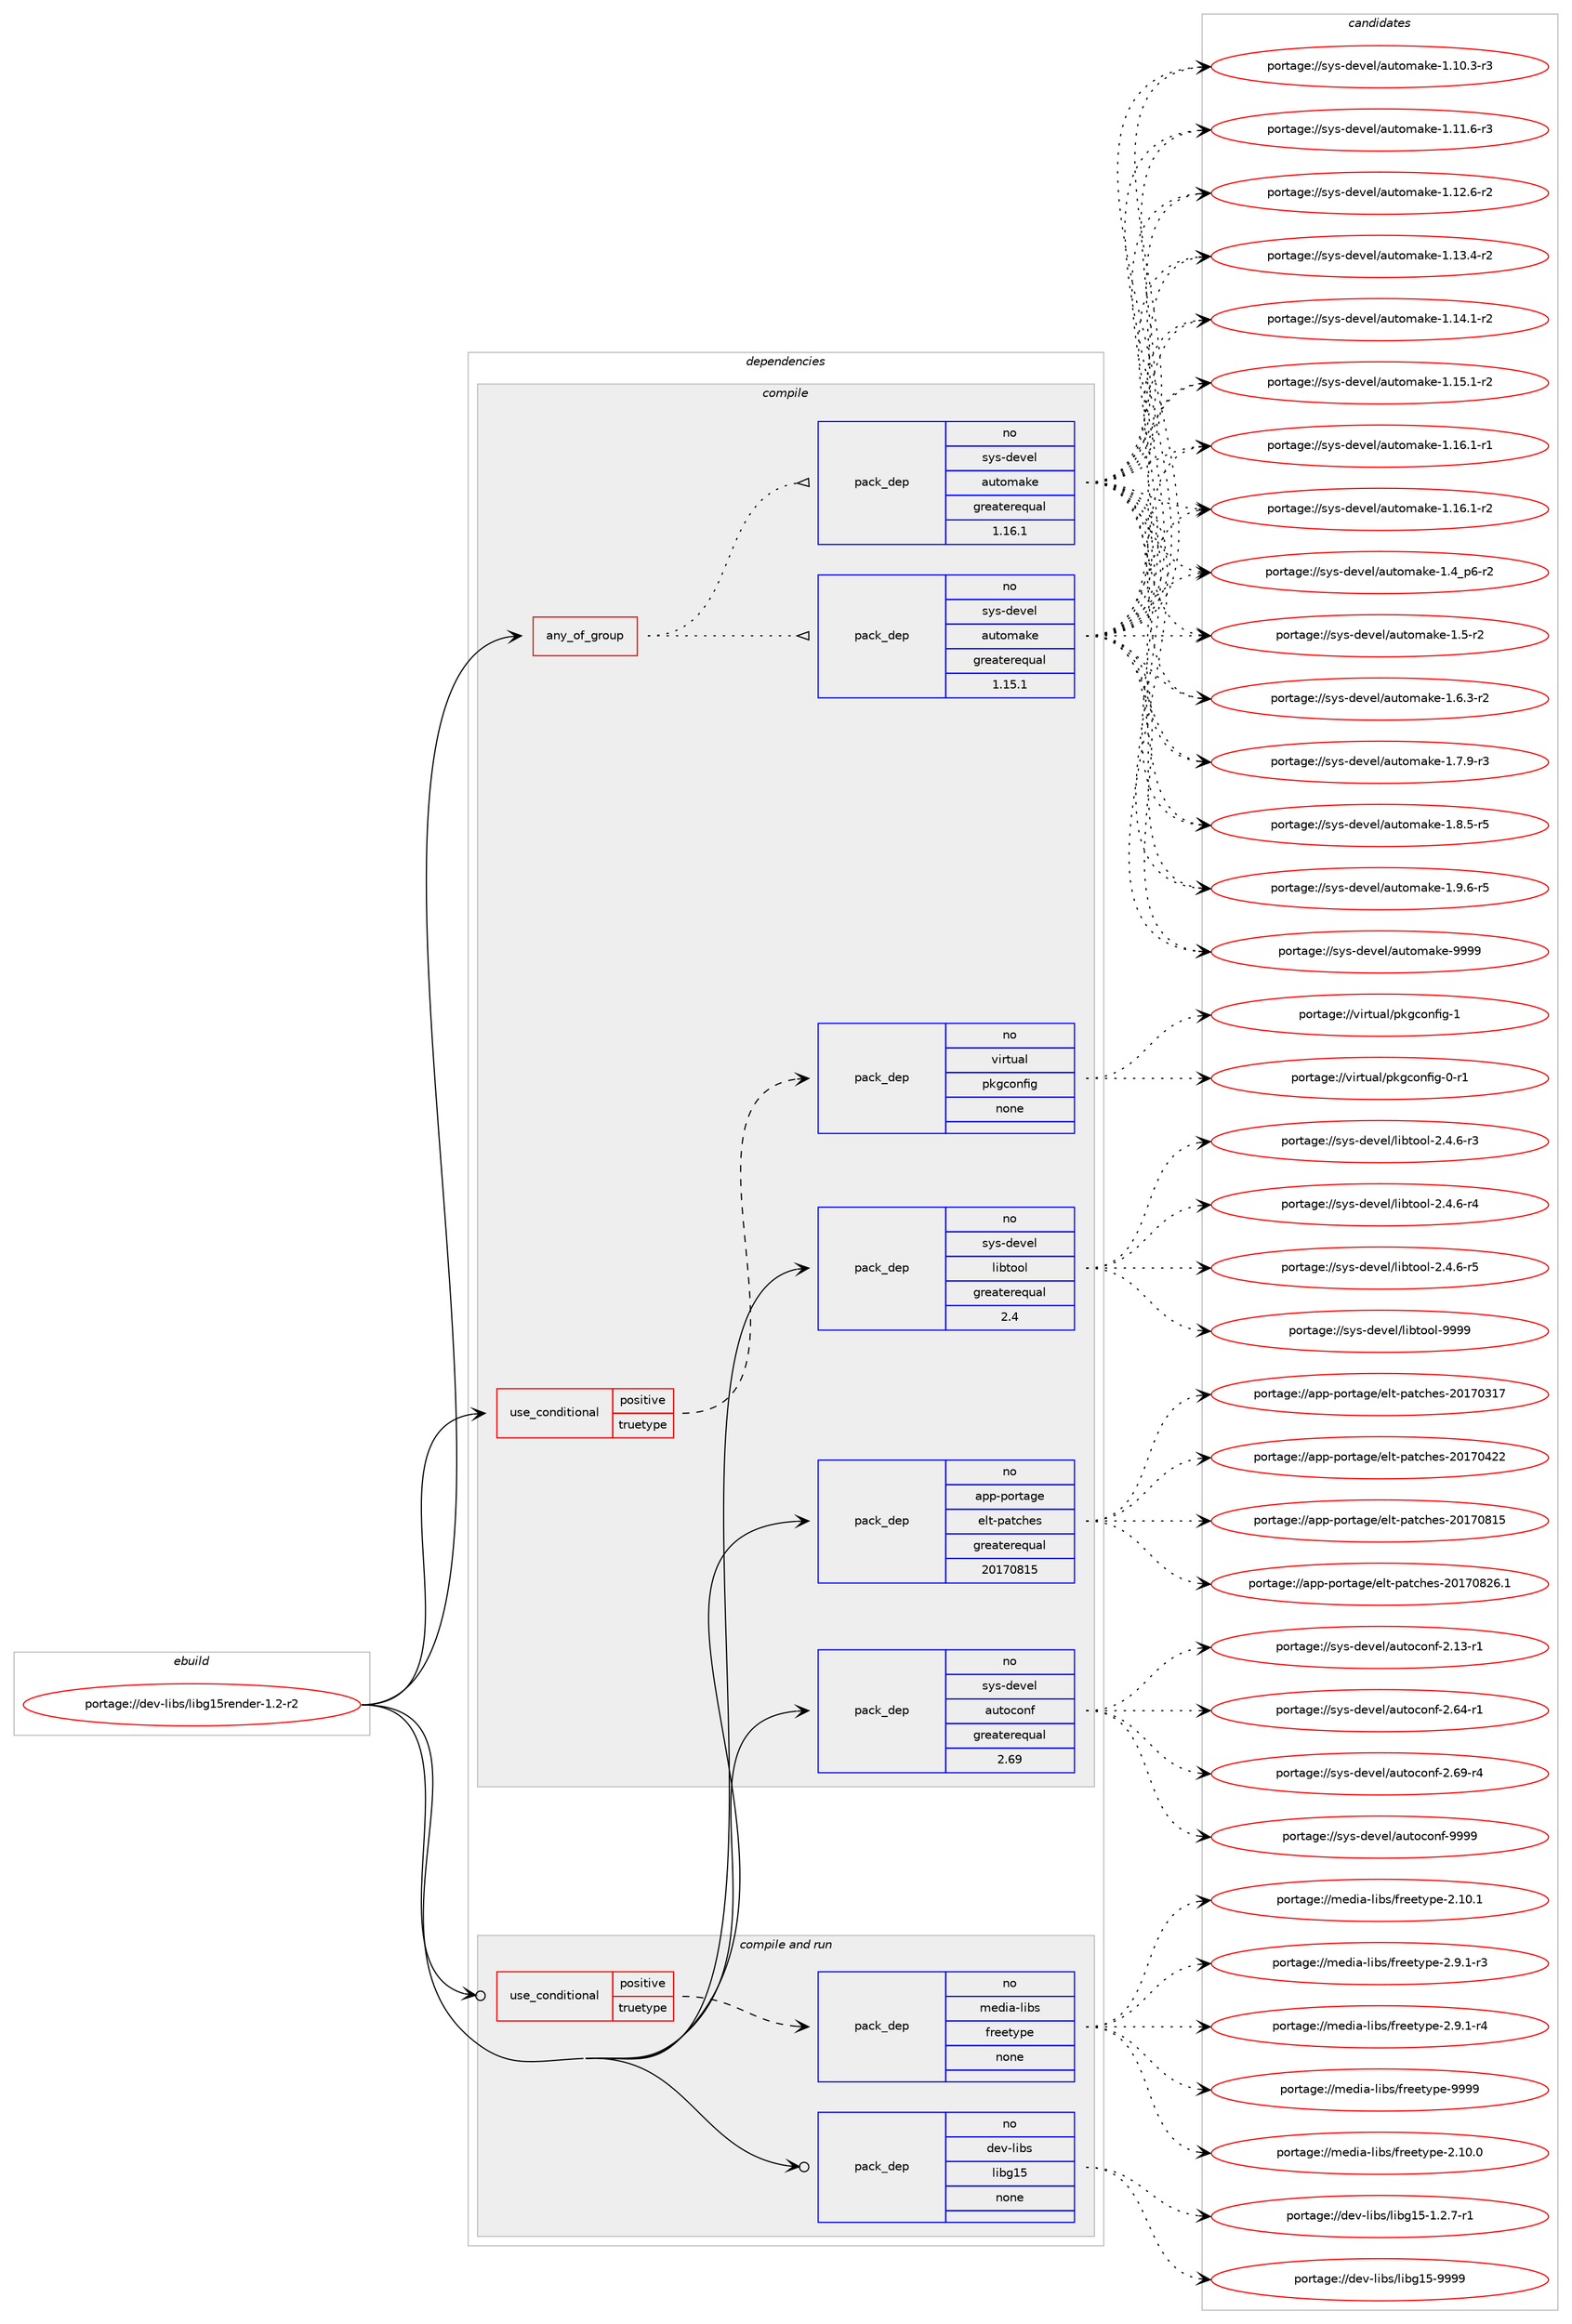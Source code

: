 digraph prolog {

# *************
# Graph options
# *************

newrank=true;
concentrate=true;
compound=true;
graph [rankdir=LR,fontname=Helvetica,fontsize=10,ranksep=1.5];#, ranksep=2.5, nodesep=0.2];
edge  [arrowhead=vee];
node  [fontname=Helvetica,fontsize=10];

# **********
# The ebuild
# **********

subgraph cluster_leftcol {
color=gray;
rank=same;
label=<<i>ebuild</i>>;
id [label="portage://dev-libs/libg15render-1.2-r2", color=red, width=4, href="../dev-libs/libg15render-1.2-r2.svg"];
}

# ****************
# The dependencies
# ****************

subgraph cluster_midcol {
color=gray;
label=<<i>dependencies</i>>;
subgraph cluster_compile {
fillcolor="#eeeeee";
style=filled;
label=<<i>compile</i>>;
subgraph any2939 {
dependency100489 [label=<<TABLE BORDER="0" CELLBORDER="1" CELLSPACING="0" CELLPADDING="4"><TR><TD CELLPADDING="10">any_of_group</TD></TR></TABLE>>, shape=none, color=red];subgraph pack76508 {
dependency100490 [label=<<TABLE BORDER="0" CELLBORDER="1" CELLSPACING="0" CELLPADDING="4" WIDTH="220"><TR><TD ROWSPAN="6" CELLPADDING="30">pack_dep</TD></TR><TR><TD WIDTH="110">no</TD></TR><TR><TD>sys-devel</TD></TR><TR><TD>automake</TD></TR><TR><TD>greaterequal</TD></TR><TR><TD>1.16.1</TD></TR></TABLE>>, shape=none, color=blue];
}
dependency100489:e -> dependency100490:w [weight=20,style="dotted",arrowhead="oinv"];
subgraph pack76509 {
dependency100491 [label=<<TABLE BORDER="0" CELLBORDER="1" CELLSPACING="0" CELLPADDING="4" WIDTH="220"><TR><TD ROWSPAN="6" CELLPADDING="30">pack_dep</TD></TR><TR><TD WIDTH="110">no</TD></TR><TR><TD>sys-devel</TD></TR><TR><TD>automake</TD></TR><TR><TD>greaterequal</TD></TR><TR><TD>1.15.1</TD></TR></TABLE>>, shape=none, color=blue];
}
dependency100489:e -> dependency100491:w [weight=20,style="dotted",arrowhead="oinv"];
}
id:e -> dependency100489:w [weight=20,style="solid",arrowhead="vee"];
subgraph cond20985 {
dependency100492 [label=<<TABLE BORDER="0" CELLBORDER="1" CELLSPACING="0" CELLPADDING="4"><TR><TD ROWSPAN="3" CELLPADDING="10">use_conditional</TD></TR><TR><TD>positive</TD></TR><TR><TD>truetype</TD></TR></TABLE>>, shape=none, color=red];
subgraph pack76510 {
dependency100493 [label=<<TABLE BORDER="0" CELLBORDER="1" CELLSPACING="0" CELLPADDING="4" WIDTH="220"><TR><TD ROWSPAN="6" CELLPADDING="30">pack_dep</TD></TR><TR><TD WIDTH="110">no</TD></TR><TR><TD>virtual</TD></TR><TR><TD>pkgconfig</TD></TR><TR><TD>none</TD></TR><TR><TD></TD></TR></TABLE>>, shape=none, color=blue];
}
dependency100492:e -> dependency100493:w [weight=20,style="dashed",arrowhead="vee"];
}
id:e -> dependency100492:w [weight=20,style="solid",arrowhead="vee"];
subgraph pack76511 {
dependency100494 [label=<<TABLE BORDER="0" CELLBORDER="1" CELLSPACING="0" CELLPADDING="4" WIDTH="220"><TR><TD ROWSPAN="6" CELLPADDING="30">pack_dep</TD></TR><TR><TD WIDTH="110">no</TD></TR><TR><TD>app-portage</TD></TR><TR><TD>elt-patches</TD></TR><TR><TD>greaterequal</TD></TR><TR><TD>20170815</TD></TR></TABLE>>, shape=none, color=blue];
}
id:e -> dependency100494:w [weight=20,style="solid",arrowhead="vee"];
subgraph pack76512 {
dependency100495 [label=<<TABLE BORDER="0" CELLBORDER="1" CELLSPACING="0" CELLPADDING="4" WIDTH="220"><TR><TD ROWSPAN="6" CELLPADDING="30">pack_dep</TD></TR><TR><TD WIDTH="110">no</TD></TR><TR><TD>sys-devel</TD></TR><TR><TD>autoconf</TD></TR><TR><TD>greaterequal</TD></TR><TR><TD>2.69</TD></TR></TABLE>>, shape=none, color=blue];
}
id:e -> dependency100495:w [weight=20,style="solid",arrowhead="vee"];
subgraph pack76513 {
dependency100496 [label=<<TABLE BORDER="0" CELLBORDER="1" CELLSPACING="0" CELLPADDING="4" WIDTH="220"><TR><TD ROWSPAN="6" CELLPADDING="30">pack_dep</TD></TR><TR><TD WIDTH="110">no</TD></TR><TR><TD>sys-devel</TD></TR><TR><TD>libtool</TD></TR><TR><TD>greaterequal</TD></TR><TR><TD>2.4</TD></TR></TABLE>>, shape=none, color=blue];
}
id:e -> dependency100496:w [weight=20,style="solid",arrowhead="vee"];
}
subgraph cluster_compileandrun {
fillcolor="#eeeeee";
style=filled;
label=<<i>compile and run</i>>;
subgraph cond20986 {
dependency100497 [label=<<TABLE BORDER="0" CELLBORDER="1" CELLSPACING="0" CELLPADDING="4"><TR><TD ROWSPAN="3" CELLPADDING="10">use_conditional</TD></TR><TR><TD>positive</TD></TR><TR><TD>truetype</TD></TR></TABLE>>, shape=none, color=red];
subgraph pack76514 {
dependency100498 [label=<<TABLE BORDER="0" CELLBORDER="1" CELLSPACING="0" CELLPADDING="4" WIDTH="220"><TR><TD ROWSPAN="6" CELLPADDING="30">pack_dep</TD></TR><TR><TD WIDTH="110">no</TD></TR><TR><TD>media-libs</TD></TR><TR><TD>freetype</TD></TR><TR><TD>none</TD></TR><TR><TD></TD></TR></TABLE>>, shape=none, color=blue];
}
dependency100497:e -> dependency100498:w [weight=20,style="dashed",arrowhead="vee"];
}
id:e -> dependency100497:w [weight=20,style="solid",arrowhead="odotvee"];
subgraph pack76515 {
dependency100499 [label=<<TABLE BORDER="0" CELLBORDER="1" CELLSPACING="0" CELLPADDING="4" WIDTH="220"><TR><TD ROWSPAN="6" CELLPADDING="30">pack_dep</TD></TR><TR><TD WIDTH="110">no</TD></TR><TR><TD>dev-libs</TD></TR><TR><TD>libg15</TD></TR><TR><TD>none</TD></TR><TR><TD></TD></TR></TABLE>>, shape=none, color=blue];
}
id:e -> dependency100499:w [weight=20,style="solid",arrowhead="odotvee"];
}
subgraph cluster_run {
fillcolor="#eeeeee";
style=filled;
label=<<i>run</i>>;
}
}

# **************
# The candidates
# **************

subgraph cluster_choices {
rank=same;
color=gray;
label=<<i>candidates</i>>;

subgraph choice76508 {
color=black;
nodesep=1;
choiceportage11512111545100101118101108479711711611110997107101454946494846514511451 [label="portage://sys-devel/automake-1.10.3-r3", color=red, width=4,href="../sys-devel/automake-1.10.3-r3.svg"];
choiceportage11512111545100101118101108479711711611110997107101454946494946544511451 [label="portage://sys-devel/automake-1.11.6-r3", color=red, width=4,href="../sys-devel/automake-1.11.6-r3.svg"];
choiceportage11512111545100101118101108479711711611110997107101454946495046544511450 [label="portage://sys-devel/automake-1.12.6-r2", color=red, width=4,href="../sys-devel/automake-1.12.6-r2.svg"];
choiceportage11512111545100101118101108479711711611110997107101454946495146524511450 [label="portage://sys-devel/automake-1.13.4-r2", color=red, width=4,href="../sys-devel/automake-1.13.4-r2.svg"];
choiceportage11512111545100101118101108479711711611110997107101454946495246494511450 [label="portage://sys-devel/automake-1.14.1-r2", color=red, width=4,href="../sys-devel/automake-1.14.1-r2.svg"];
choiceportage11512111545100101118101108479711711611110997107101454946495346494511450 [label="portage://sys-devel/automake-1.15.1-r2", color=red, width=4,href="../sys-devel/automake-1.15.1-r2.svg"];
choiceportage11512111545100101118101108479711711611110997107101454946495446494511449 [label="portage://sys-devel/automake-1.16.1-r1", color=red, width=4,href="../sys-devel/automake-1.16.1-r1.svg"];
choiceportage11512111545100101118101108479711711611110997107101454946495446494511450 [label="portage://sys-devel/automake-1.16.1-r2", color=red, width=4,href="../sys-devel/automake-1.16.1-r2.svg"];
choiceportage115121115451001011181011084797117116111109971071014549465295112544511450 [label="portage://sys-devel/automake-1.4_p6-r2", color=red, width=4,href="../sys-devel/automake-1.4_p6-r2.svg"];
choiceportage11512111545100101118101108479711711611110997107101454946534511450 [label="portage://sys-devel/automake-1.5-r2", color=red, width=4,href="../sys-devel/automake-1.5-r2.svg"];
choiceportage115121115451001011181011084797117116111109971071014549465446514511450 [label="portage://sys-devel/automake-1.6.3-r2", color=red, width=4,href="../sys-devel/automake-1.6.3-r2.svg"];
choiceportage115121115451001011181011084797117116111109971071014549465546574511451 [label="portage://sys-devel/automake-1.7.9-r3", color=red, width=4,href="../sys-devel/automake-1.7.9-r3.svg"];
choiceportage115121115451001011181011084797117116111109971071014549465646534511453 [label="portage://sys-devel/automake-1.8.5-r5", color=red, width=4,href="../sys-devel/automake-1.8.5-r5.svg"];
choiceportage115121115451001011181011084797117116111109971071014549465746544511453 [label="portage://sys-devel/automake-1.9.6-r5", color=red, width=4,href="../sys-devel/automake-1.9.6-r5.svg"];
choiceportage115121115451001011181011084797117116111109971071014557575757 [label="portage://sys-devel/automake-9999", color=red, width=4,href="../sys-devel/automake-9999.svg"];
dependency100490:e -> choiceportage11512111545100101118101108479711711611110997107101454946494846514511451:w [style=dotted,weight="100"];
dependency100490:e -> choiceportage11512111545100101118101108479711711611110997107101454946494946544511451:w [style=dotted,weight="100"];
dependency100490:e -> choiceportage11512111545100101118101108479711711611110997107101454946495046544511450:w [style=dotted,weight="100"];
dependency100490:e -> choiceportage11512111545100101118101108479711711611110997107101454946495146524511450:w [style=dotted,weight="100"];
dependency100490:e -> choiceportage11512111545100101118101108479711711611110997107101454946495246494511450:w [style=dotted,weight="100"];
dependency100490:e -> choiceportage11512111545100101118101108479711711611110997107101454946495346494511450:w [style=dotted,weight="100"];
dependency100490:e -> choiceportage11512111545100101118101108479711711611110997107101454946495446494511449:w [style=dotted,weight="100"];
dependency100490:e -> choiceportage11512111545100101118101108479711711611110997107101454946495446494511450:w [style=dotted,weight="100"];
dependency100490:e -> choiceportage115121115451001011181011084797117116111109971071014549465295112544511450:w [style=dotted,weight="100"];
dependency100490:e -> choiceportage11512111545100101118101108479711711611110997107101454946534511450:w [style=dotted,weight="100"];
dependency100490:e -> choiceportage115121115451001011181011084797117116111109971071014549465446514511450:w [style=dotted,weight="100"];
dependency100490:e -> choiceportage115121115451001011181011084797117116111109971071014549465546574511451:w [style=dotted,weight="100"];
dependency100490:e -> choiceportage115121115451001011181011084797117116111109971071014549465646534511453:w [style=dotted,weight="100"];
dependency100490:e -> choiceportage115121115451001011181011084797117116111109971071014549465746544511453:w [style=dotted,weight="100"];
dependency100490:e -> choiceportage115121115451001011181011084797117116111109971071014557575757:w [style=dotted,weight="100"];
}
subgraph choice76509 {
color=black;
nodesep=1;
choiceportage11512111545100101118101108479711711611110997107101454946494846514511451 [label="portage://sys-devel/automake-1.10.3-r3", color=red, width=4,href="../sys-devel/automake-1.10.3-r3.svg"];
choiceportage11512111545100101118101108479711711611110997107101454946494946544511451 [label="portage://sys-devel/automake-1.11.6-r3", color=red, width=4,href="../sys-devel/automake-1.11.6-r3.svg"];
choiceportage11512111545100101118101108479711711611110997107101454946495046544511450 [label="portage://sys-devel/automake-1.12.6-r2", color=red, width=4,href="../sys-devel/automake-1.12.6-r2.svg"];
choiceportage11512111545100101118101108479711711611110997107101454946495146524511450 [label="portage://sys-devel/automake-1.13.4-r2", color=red, width=4,href="../sys-devel/automake-1.13.4-r2.svg"];
choiceportage11512111545100101118101108479711711611110997107101454946495246494511450 [label="portage://sys-devel/automake-1.14.1-r2", color=red, width=4,href="../sys-devel/automake-1.14.1-r2.svg"];
choiceportage11512111545100101118101108479711711611110997107101454946495346494511450 [label="portage://sys-devel/automake-1.15.1-r2", color=red, width=4,href="../sys-devel/automake-1.15.1-r2.svg"];
choiceportage11512111545100101118101108479711711611110997107101454946495446494511449 [label="portage://sys-devel/automake-1.16.1-r1", color=red, width=4,href="../sys-devel/automake-1.16.1-r1.svg"];
choiceportage11512111545100101118101108479711711611110997107101454946495446494511450 [label="portage://sys-devel/automake-1.16.1-r2", color=red, width=4,href="../sys-devel/automake-1.16.1-r2.svg"];
choiceportage115121115451001011181011084797117116111109971071014549465295112544511450 [label="portage://sys-devel/automake-1.4_p6-r2", color=red, width=4,href="../sys-devel/automake-1.4_p6-r2.svg"];
choiceportage11512111545100101118101108479711711611110997107101454946534511450 [label="portage://sys-devel/automake-1.5-r2", color=red, width=4,href="../sys-devel/automake-1.5-r2.svg"];
choiceportage115121115451001011181011084797117116111109971071014549465446514511450 [label="portage://sys-devel/automake-1.6.3-r2", color=red, width=4,href="../sys-devel/automake-1.6.3-r2.svg"];
choiceportage115121115451001011181011084797117116111109971071014549465546574511451 [label="portage://sys-devel/automake-1.7.9-r3", color=red, width=4,href="../sys-devel/automake-1.7.9-r3.svg"];
choiceportage115121115451001011181011084797117116111109971071014549465646534511453 [label="portage://sys-devel/automake-1.8.5-r5", color=red, width=4,href="../sys-devel/automake-1.8.5-r5.svg"];
choiceportage115121115451001011181011084797117116111109971071014549465746544511453 [label="portage://sys-devel/automake-1.9.6-r5", color=red, width=4,href="../sys-devel/automake-1.9.6-r5.svg"];
choiceportage115121115451001011181011084797117116111109971071014557575757 [label="portage://sys-devel/automake-9999", color=red, width=4,href="../sys-devel/automake-9999.svg"];
dependency100491:e -> choiceportage11512111545100101118101108479711711611110997107101454946494846514511451:w [style=dotted,weight="100"];
dependency100491:e -> choiceportage11512111545100101118101108479711711611110997107101454946494946544511451:w [style=dotted,weight="100"];
dependency100491:e -> choiceportage11512111545100101118101108479711711611110997107101454946495046544511450:w [style=dotted,weight="100"];
dependency100491:e -> choiceportage11512111545100101118101108479711711611110997107101454946495146524511450:w [style=dotted,weight="100"];
dependency100491:e -> choiceportage11512111545100101118101108479711711611110997107101454946495246494511450:w [style=dotted,weight="100"];
dependency100491:e -> choiceportage11512111545100101118101108479711711611110997107101454946495346494511450:w [style=dotted,weight="100"];
dependency100491:e -> choiceportage11512111545100101118101108479711711611110997107101454946495446494511449:w [style=dotted,weight="100"];
dependency100491:e -> choiceportage11512111545100101118101108479711711611110997107101454946495446494511450:w [style=dotted,weight="100"];
dependency100491:e -> choiceportage115121115451001011181011084797117116111109971071014549465295112544511450:w [style=dotted,weight="100"];
dependency100491:e -> choiceportage11512111545100101118101108479711711611110997107101454946534511450:w [style=dotted,weight="100"];
dependency100491:e -> choiceportage115121115451001011181011084797117116111109971071014549465446514511450:w [style=dotted,weight="100"];
dependency100491:e -> choiceportage115121115451001011181011084797117116111109971071014549465546574511451:w [style=dotted,weight="100"];
dependency100491:e -> choiceportage115121115451001011181011084797117116111109971071014549465646534511453:w [style=dotted,weight="100"];
dependency100491:e -> choiceportage115121115451001011181011084797117116111109971071014549465746544511453:w [style=dotted,weight="100"];
dependency100491:e -> choiceportage115121115451001011181011084797117116111109971071014557575757:w [style=dotted,weight="100"];
}
subgraph choice76510 {
color=black;
nodesep=1;
choiceportage11810511411611797108471121071039911111010210510345484511449 [label="portage://virtual/pkgconfig-0-r1", color=red, width=4,href="../virtual/pkgconfig-0-r1.svg"];
choiceportage1181051141161179710847112107103991111101021051034549 [label="portage://virtual/pkgconfig-1", color=red, width=4,href="../virtual/pkgconfig-1.svg"];
dependency100493:e -> choiceportage11810511411611797108471121071039911111010210510345484511449:w [style=dotted,weight="100"];
dependency100493:e -> choiceportage1181051141161179710847112107103991111101021051034549:w [style=dotted,weight="100"];
}
subgraph choice76511 {
color=black;
nodesep=1;
choiceportage97112112451121111141169710310147101108116451129711699104101115455048495548514955 [label="portage://app-portage/elt-patches-20170317", color=red, width=4,href="../app-portage/elt-patches-20170317.svg"];
choiceportage97112112451121111141169710310147101108116451129711699104101115455048495548525050 [label="portage://app-portage/elt-patches-20170422", color=red, width=4,href="../app-portage/elt-patches-20170422.svg"];
choiceportage97112112451121111141169710310147101108116451129711699104101115455048495548564953 [label="portage://app-portage/elt-patches-20170815", color=red, width=4,href="../app-portage/elt-patches-20170815.svg"];
choiceportage971121124511211111411697103101471011081164511297116991041011154550484955485650544649 [label="portage://app-portage/elt-patches-20170826.1", color=red, width=4,href="../app-portage/elt-patches-20170826.1.svg"];
dependency100494:e -> choiceportage97112112451121111141169710310147101108116451129711699104101115455048495548514955:w [style=dotted,weight="100"];
dependency100494:e -> choiceportage97112112451121111141169710310147101108116451129711699104101115455048495548525050:w [style=dotted,weight="100"];
dependency100494:e -> choiceportage97112112451121111141169710310147101108116451129711699104101115455048495548564953:w [style=dotted,weight="100"];
dependency100494:e -> choiceportage971121124511211111411697103101471011081164511297116991041011154550484955485650544649:w [style=dotted,weight="100"];
}
subgraph choice76512 {
color=black;
nodesep=1;
choiceportage1151211154510010111810110847971171161119911111010245504649514511449 [label="portage://sys-devel/autoconf-2.13-r1", color=red, width=4,href="../sys-devel/autoconf-2.13-r1.svg"];
choiceportage1151211154510010111810110847971171161119911111010245504654524511449 [label="portage://sys-devel/autoconf-2.64-r1", color=red, width=4,href="../sys-devel/autoconf-2.64-r1.svg"];
choiceportage1151211154510010111810110847971171161119911111010245504654574511452 [label="portage://sys-devel/autoconf-2.69-r4", color=red, width=4,href="../sys-devel/autoconf-2.69-r4.svg"];
choiceportage115121115451001011181011084797117116111991111101024557575757 [label="portage://sys-devel/autoconf-9999", color=red, width=4,href="../sys-devel/autoconf-9999.svg"];
dependency100495:e -> choiceportage1151211154510010111810110847971171161119911111010245504649514511449:w [style=dotted,weight="100"];
dependency100495:e -> choiceportage1151211154510010111810110847971171161119911111010245504654524511449:w [style=dotted,weight="100"];
dependency100495:e -> choiceportage1151211154510010111810110847971171161119911111010245504654574511452:w [style=dotted,weight="100"];
dependency100495:e -> choiceportage115121115451001011181011084797117116111991111101024557575757:w [style=dotted,weight="100"];
}
subgraph choice76513 {
color=black;
nodesep=1;
choiceportage1151211154510010111810110847108105981161111111084550465246544511451 [label="portage://sys-devel/libtool-2.4.6-r3", color=red, width=4,href="../sys-devel/libtool-2.4.6-r3.svg"];
choiceportage1151211154510010111810110847108105981161111111084550465246544511452 [label="portage://sys-devel/libtool-2.4.6-r4", color=red, width=4,href="../sys-devel/libtool-2.4.6-r4.svg"];
choiceportage1151211154510010111810110847108105981161111111084550465246544511453 [label="portage://sys-devel/libtool-2.4.6-r5", color=red, width=4,href="../sys-devel/libtool-2.4.6-r5.svg"];
choiceportage1151211154510010111810110847108105981161111111084557575757 [label="portage://sys-devel/libtool-9999", color=red, width=4,href="../sys-devel/libtool-9999.svg"];
dependency100496:e -> choiceportage1151211154510010111810110847108105981161111111084550465246544511451:w [style=dotted,weight="100"];
dependency100496:e -> choiceportage1151211154510010111810110847108105981161111111084550465246544511452:w [style=dotted,weight="100"];
dependency100496:e -> choiceportage1151211154510010111810110847108105981161111111084550465246544511453:w [style=dotted,weight="100"];
dependency100496:e -> choiceportage1151211154510010111810110847108105981161111111084557575757:w [style=dotted,weight="100"];
}
subgraph choice76514 {
color=black;
nodesep=1;
choiceportage1091011001059745108105981154710211410110111612111210145504649484648 [label="portage://media-libs/freetype-2.10.0", color=red, width=4,href="../media-libs/freetype-2.10.0.svg"];
choiceportage1091011001059745108105981154710211410110111612111210145504649484649 [label="portage://media-libs/freetype-2.10.1", color=red, width=4,href="../media-libs/freetype-2.10.1.svg"];
choiceportage109101100105974510810598115471021141011011161211121014550465746494511451 [label="portage://media-libs/freetype-2.9.1-r3", color=red, width=4,href="../media-libs/freetype-2.9.1-r3.svg"];
choiceportage109101100105974510810598115471021141011011161211121014550465746494511452 [label="portage://media-libs/freetype-2.9.1-r4", color=red, width=4,href="../media-libs/freetype-2.9.1-r4.svg"];
choiceportage109101100105974510810598115471021141011011161211121014557575757 [label="portage://media-libs/freetype-9999", color=red, width=4,href="../media-libs/freetype-9999.svg"];
dependency100498:e -> choiceportage1091011001059745108105981154710211410110111612111210145504649484648:w [style=dotted,weight="100"];
dependency100498:e -> choiceportage1091011001059745108105981154710211410110111612111210145504649484649:w [style=dotted,weight="100"];
dependency100498:e -> choiceportage109101100105974510810598115471021141011011161211121014550465746494511451:w [style=dotted,weight="100"];
dependency100498:e -> choiceportage109101100105974510810598115471021141011011161211121014550465746494511452:w [style=dotted,weight="100"];
dependency100498:e -> choiceportage109101100105974510810598115471021141011011161211121014557575757:w [style=dotted,weight="100"];
}
subgraph choice76515 {
color=black;
nodesep=1;
choiceportage1001011184510810598115471081059810349534549465046554511449 [label="portage://dev-libs/libg15-1.2.7-r1", color=red, width=4,href="../dev-libs/libg15-1.2.7-r1.svg"];
choiceportage1001011184510810598115471081059810349534557575757 [label="portage://dev-libs/libg15-9999", color=red, width=4,href="../dev-libs/libg15-9999.svg"];
dependency100499:e -> choiceportage1001011184510810598115471081059810349534549465046554511449:w [style=dotted,weight="100"];
dependency100499:e -> choiceportage1001011184510810598115471081059810349534557575757:w [style=dotted,weight="100"];
}
}

}
